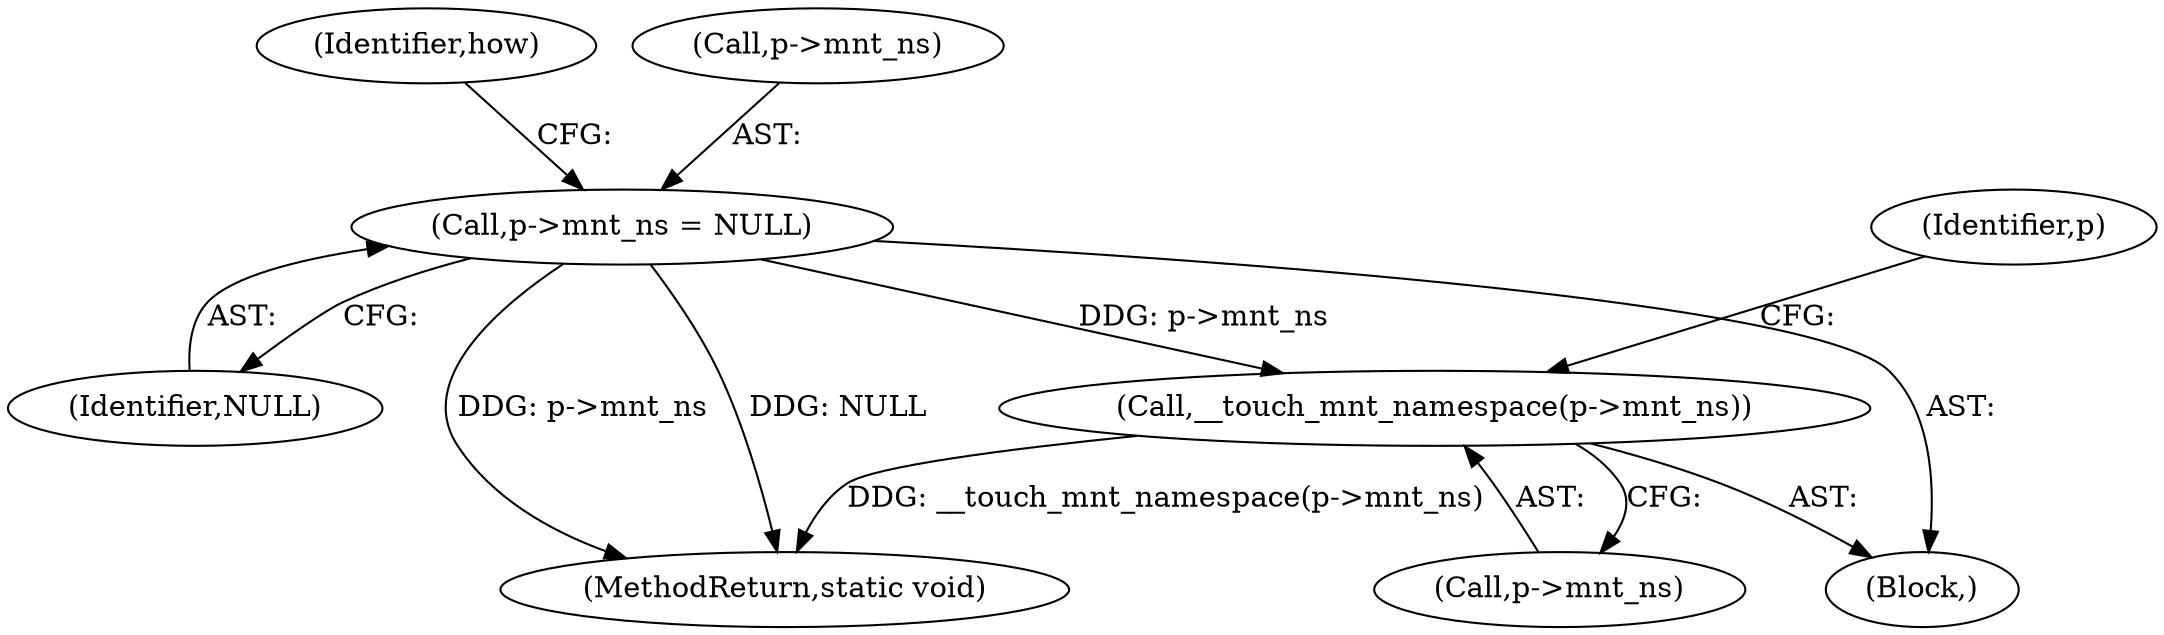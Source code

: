 digraph "0_linux_ce07d891a0891d3c0d0c2d73d577490486b809e1_1@pointer" {
"1000170" [label="(Call,__touch_mnt_namespace(p->mnt_ns))"];
"1000174" [label="(Call,p->mnt_ns = NULL)"];
"1000176" [label="(Identifier,p)"];
"1000218" [label="(MethodReturn,static void)"];
"1000159" [label="(Block,)"];
"1000174" [label="(Call,p->mnt_ns = NULL)"];
"1000170" [label="(Call,__touch_mnt_namespace(p->mnt_ns))"];
"1000181" [label="(Identifier,how)"];
"1000178" [label="(Identifier,NULL)"];
"1000171" [label="(Call,p->mnt_ns)"];
"1000175" [label="(Call,p->mnt_ns)"];
"1000170" -> "1000159"  [label="AST: "];
"1000170" -> "1000171"  [label="CFG: "];
"1000171" -> "1000170"  [label="AST: "];
"1000176" -> "1000170"  [label="CFG: "];
"1000170" -> "1000218"  [label="DDG: __touch_mnt_namespace(p->mnt_ns)"];
"1000174" -> "1000170"  [label="DDG: p->mnt_ns"];
"1000174" -> "1000159"  [label="AST: "];
"1000174" -> "1000178"  [label="CFG: "];
"1000175" -> "1000174"  [label="AST: "];
"1000178" -> "1000174"  [label="AST: "];
"1000181" -> "1000174"  [label="CFG: "];
"1000174" -> "1000218"  [label="DDG: NULL"];
"1000174" -> "1000218"  [label="DDG: p->mnt_ns"];
}
